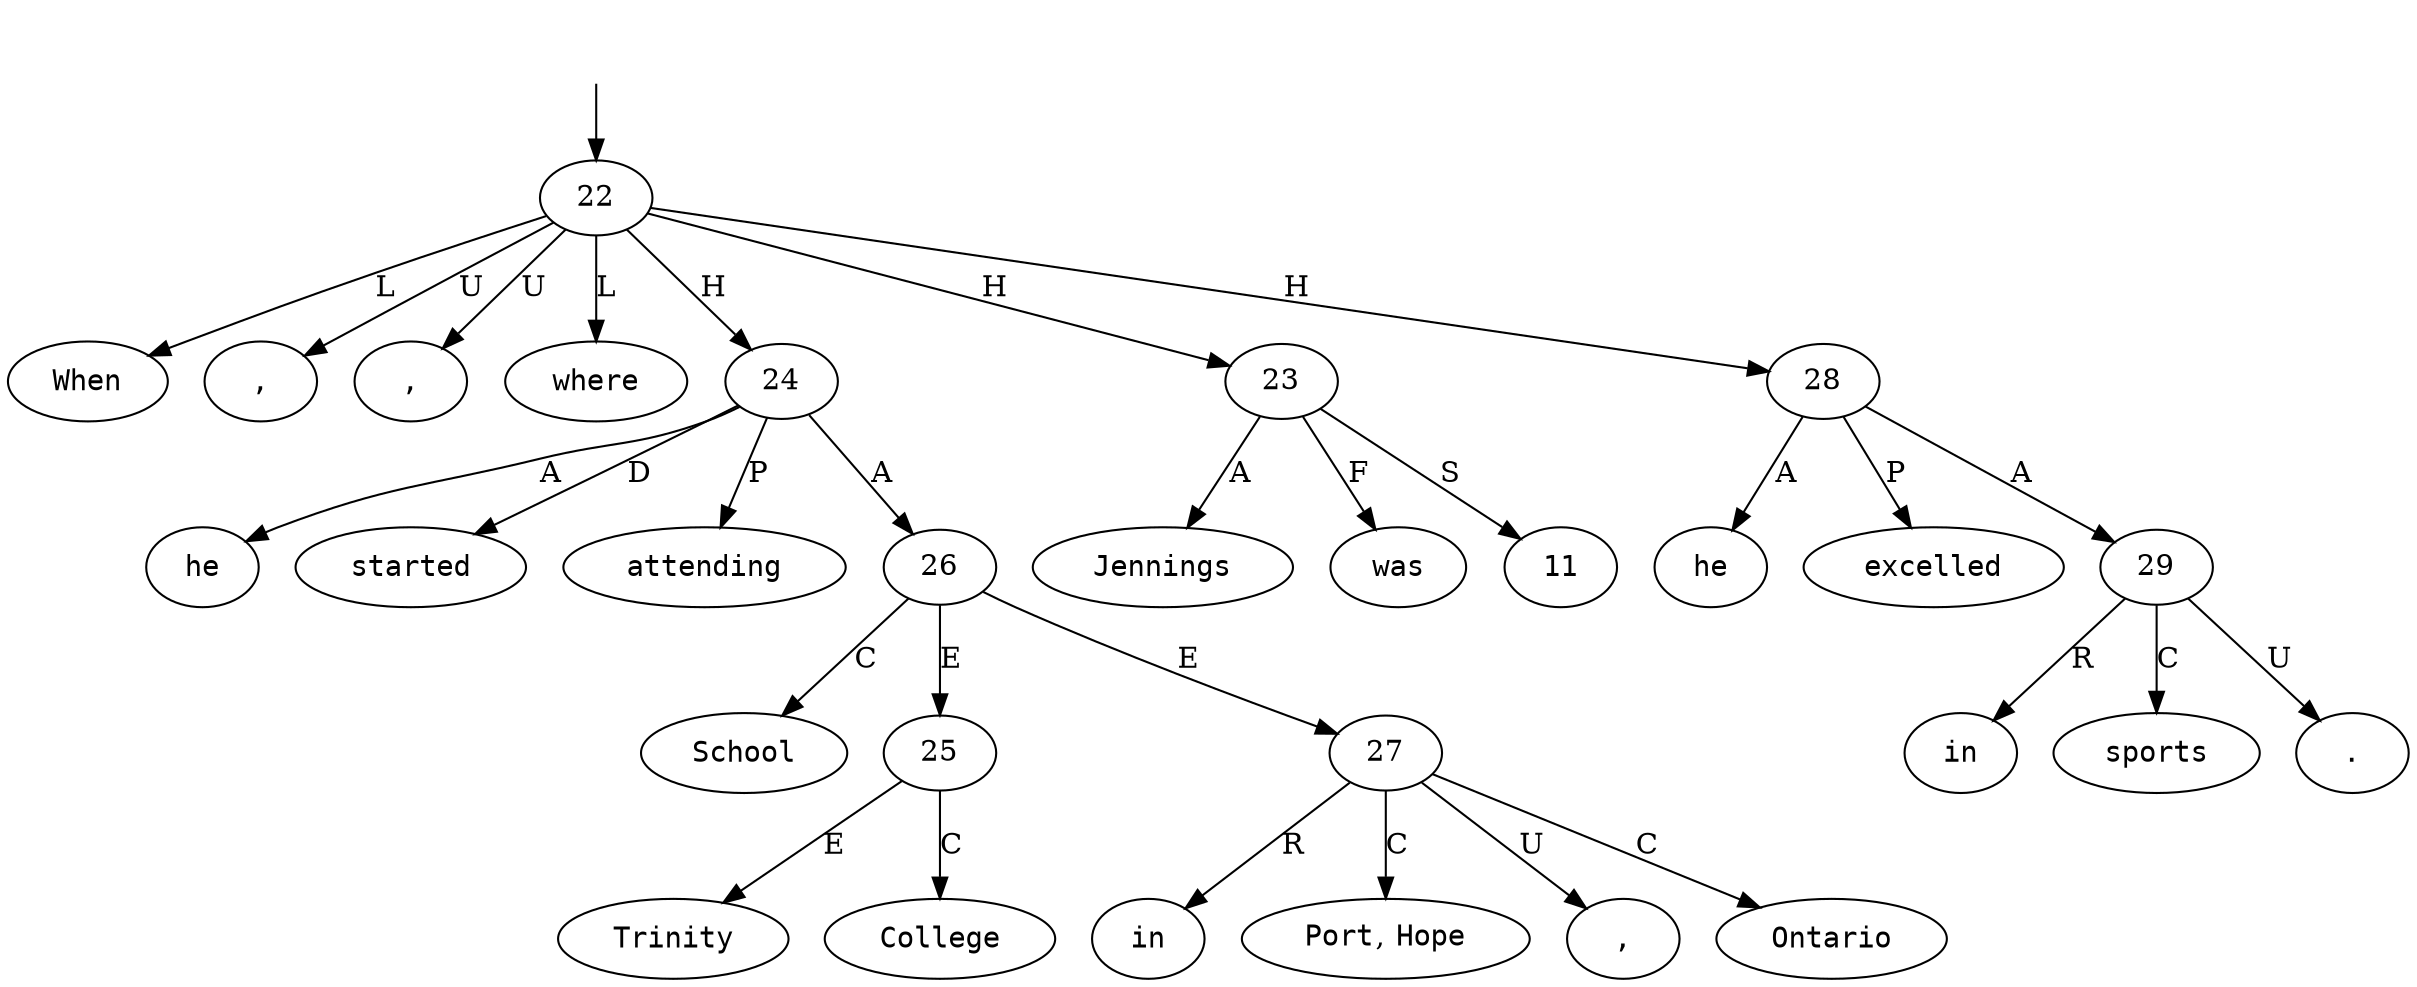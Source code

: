 digraph "450002" {
  top [ style=invis ];
  top -> 22;
  0 [ shape=oval, label=<<table align="center" border="0" cellspacing="0"><tr><td colspan="2"><font face="Courier">When</font></td></tr></table>> ];
  1 [ shape=oval, label=<<table align="center" border="0" cellspacing="0"><tr><td colspan="2"><font face="Courier">Jennings</font></td></tr></table>> ];
  2 [ shape=oval, label=<<table align="center" border="0" cellspacing="0"><tr><td colspan="2"><font face="Courier">was</font></td></tr></table>> ];
  3 [ shape=oval, label=<<table align="center" border="0" cellspacing="0"><tr><td colspan="2"><font face="Courier">11</font></td></tr></table>> ];
  4 [ shape=oval, label=<<table align="center" border="0" cellspacing="0"><tr><td colspan="2"><font face="Courier">,</font></td></tr></table>> ];
  5 [ shape=oval, label=<<table align="center" border="0" cellspacing="0"><tr><td colspan="2"><font face="Courier">he</font></td></tr></table>> ];
  6 [ shape=oval, label=<<table align="center" border="0" cellspacing="0"><tr><td colspan="2"><font face="Courier">started</font></td></tr></table>> ];
  7 [ shape=oval, label=<<table align="center" border="0" cellspacing="0"><tr><td colspan="2"><font face="Courier">attending</font></td></tr></table>> ];
  8 [ shape=oval, label=<<table align="center" border="0" cellspacing="0"><tr><td colspan="2"><font face="Courier">Trinity</font></td></tr></table>> ];
  9 [ shape=oval, label=<<table align="center" border="0" cellspacing="0"><tr><td colspan="2"><font face="Courier">College</font></td></tr></table>> ];
  10 [ shape=oval, label=<<table align="center" border="0" cellspacing="0"><tr><td colspan="2"><font face="Courier">School</font></td></tr></table>> ];
  11 [ shape=oval, label=<<table align="center" border="0" cellspacing="0"><tr><td colspan="2"><font face="Courier">in</font></td></tr></table>> ];
  12 [ shape=oval, label=<<table align="center" border="0" cellspacing="0"><tr><td colspan="2"><font face="Courier">Port</font>,&nbsp;<font face="Courier">Hope</font></td></tr></table>> ];
  13 [ shape=oval, label=<<table align="center" border="0" cellspacing="0"><tr><td colspan="2"><font face="Courier">,</font></td></tr></table>> ];
  14 [ shape=oval, label=<<table align="center" border="0" cellspacing="0"><tr><td colspan="2"><font face="Courier">Ontario</font></td></tr></table>> ];
  15 [ shape=oval, label=<<table align="center" border="0" cellspacing="0"><tr><td colspan="2"><font face="Courier">,</font></td></tr></table>> ];
  16 [ shape=oval, label=<<table align="center" border="0" cellspacing="0"><tr><td colspan="2"><font face="Courier">where</font></td></tr></table>> ];
  17 [ shape=oval, label=<<table align="center" border="0" cellspacing="0"><tr><td colspan="2"><font face="Courier">he</font></td></tr></table>> ];
  18 [ shape=oval, label=<<table align="center" border="0" cellspacing="0"><tr><td colspan="2"><font face="Courier">excelled</font></td></tr></table>> ];
  19 [ shape=oval, label=<<table align="center" border="0" cellspacing="0"><tr><td colspan="2"><font face="Courier">in</font></td></tr></table>> ];
  20 [ shape=oval, label=<<table align="center" border="0" cellspacing="0"><tr><td colspan="2"><font face="Courier">sports</font></td></tr></table>> ];
  21 [ shape=oval, label=<<table align="center" border="0" cellspacing="0"><tr><td colspan="2"><font face="Courier">.</font></td></tr></table>> ];
  22 -> 0 [ label="L" ];
  22 -> 24 [ label="H" ];
  22 -> 15 [ label="U" ];
  22 -> 4 [ label="U" ];
  22 -> 23 [ label="H" ];
  22 -> 16 [ label="L" ];
  22 -> 28 [ label="H" ];
  23 -> 2 [ label="F" ];
  23 -> 3 [ label="S" ];
  23 -> 1 [ label="A" ];
  24 -> 5 [ label="A" ];
  24 -> 26 [ label="A" ];
  24 -> 7 [ label="P" ];
  24 -> 6 [ label="D" ];
  25 -> 9 [ label="C" ];
  25 -> 8 [ label="E" ];
  26 -> 27 [ label="E" ];
  26 -> 10 [ label="C" ];
  26 -> 25 [ label="E" ];
  27 -> 12 [ label="C" ];
  27 -> 14 [ label="C" ];
  27 -> 11 [ label="R" ];
  27 -> 13 [ label="U" ];
  28 -> 29 [ label="A" ];
  28 -> 17 [ label="A" ];
  28 -> 18 [ label="P" ];
  29 -> 20 [ label="C" ];
  29 -> 19 [ label="R" ];
  29 -> 21 [ label="U" ];
}

